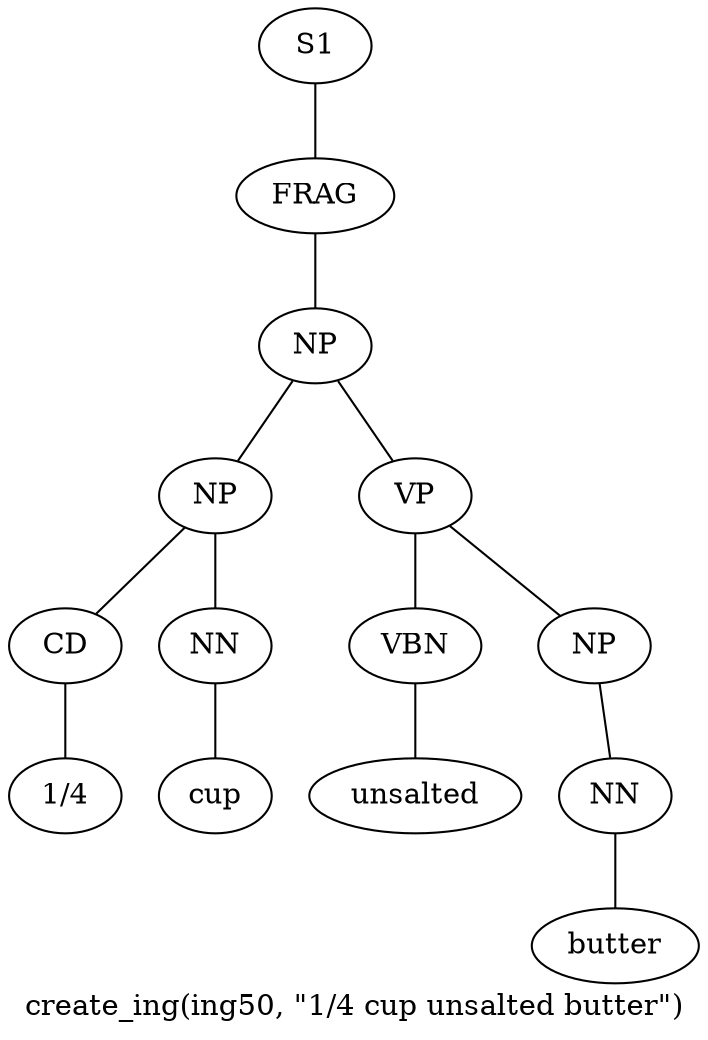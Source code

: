graph SyntaxGraph {
	label = "create_ing(ing50, \"1/4 cup unsalted butter\")";
	Node0 [label="S1"];
	Node1 [label="FRAG"];
	Node2 [label="NP"];
	Node3 [label="NP"];
	Node4 [label="CD"];
	Node5 [label="1/4"];
	Node6 [label="NN"];
	Node7 [label="cup"];
	Node8 [label="VP"];
	Node9 [label="VBN"];
	Node10 [label="unsalted"];
	Node11 [label="NP"];
	Node12 [label="NN"];
	Node13 [label="butter"];

	Node0 -- Node1;
	Node1 -- Node2;
	Node2 -- Node3;
	Node2 -- Node8;
	Node3 -- Node4;
	Node3 -- Node6;
	Node4 -- Node5;
	Node6 -- Node7;
	Node8 -- Node9;
	Node8 -- Node11;
	Node9 -- Node10;
	Node11 -- Node12;
	Node12 -- Node13;
}